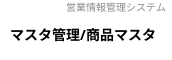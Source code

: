 @startuml images/マスタ管理/商品マスタ
' ヘッダー
header 営業情報管理システム
' タイトル
title マスタ管理/商品マスタ
' 
hide circle
' 
hide method





@enduml